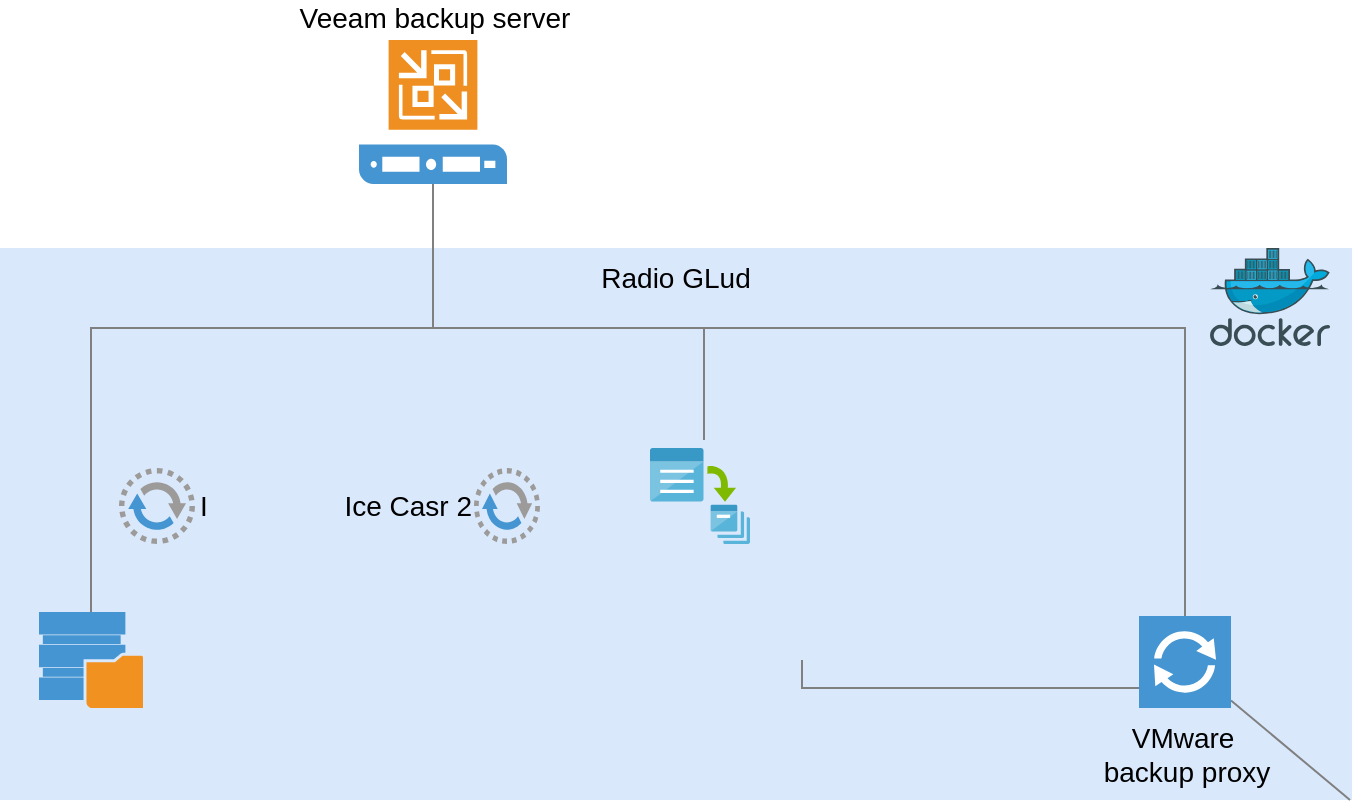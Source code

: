 <mxfile version="12.0.3" type="github" pages="1"><diagram id="LJ9GCu1q_jfeKExx5jGc" name="Page-1"><mxGraphModel dx="1108" dy="456" grid="1" gridSize="10" guides="1" tooltips="1" connect="1" arrows="1" fold="1" page="1" pageScale="1" pageWidth="827" pageHeight="1169" math="0" shadow="0"><root><mxCell id="0"/><mxCell id="1" parent="0"/><mxCell id="rFnclxpmzX3LGfzMvB-0-1" value="Radio GLud" style="whiteSpace=wrap;html=1;fillColor=#dae8fc;fontSize=14;strokeColor=none;verticalAlign=top;" vertex="1" parent="1"><mxGeometry x="95" y="244" width="676" height="276" as="geometry"/></mxCell><mxCell id="rFnclxpmzX3LGfzMvB-0-2" style="edgeStyle=orthogonalEdgeStyle;rounded=0;html=1;startSize=10;endSize=10;jettySize=auto;orthogonalLoop=1;fontSize=14;endArrow=none;endFill=0;strokeColor=#808080;" edge="1" parent="1" source="rFnclxpmzX3LGfzMvB-0-4"><mxGeometry relative="1" as="geometry"><Array as="points"><mxPoint x="311.5" y="284"/><mxPoint x="446.5" y="284"/></Array><mxPoint x="447" y="340" as="targetPoint"/></mxGeometry></mxCell><mxCell id="rFnclxpmzX3LGfzMvB-0-3" style="edgeStyle=orthogonalEdgeStyle;rounded=0;html=1;startSize=10;endSize=10;jettySize=auto;orthogonalLoop=1;fontSize=14;endArrow=none;endFill=0;strokeColor=#808080;" edge="1" parent="1" source="rFnclxpmzX3LGfzMvB-0-4" target="rFnclxpmzX3LGfzMvB-0-10"><mxGeometry relative="1" as="geometry"><Array as="points"><mxPoint x="311.5" y="284"/><mxPoint x="687.5" y="284"/></Array></mxGeometry></mxCell><mxCell id="rFnclxpmzX3LGfzMvB-0-4" value="Veeam backup server" style="shadow=0;dashed=0;html=1;strokeColor=none;fillColor=#4495D1;labelPosition=center;verticalLabelPosition=top;verticalAlign=bottom;shape=mxgraph.veeam.2d.veeam_backup_and_replication_server;fontSize=14;align=center;" vertex="1" parent="1"><mxGeometry x="274.5" y="140" width="74" height="72" as="geometry"/></mxCell><mxCell id="rFnclxpmzX3LGfzMvB-0-5" style="edgeStyle=orthogonalEdgeStyle;rounded=0;html=1;startSize=10;endSize=10;jettySize=auto;orthogonalLoop=1;fontSize=14;endArrow=none;endFill=0;strokeColor=#808080;" edge="1" parent="1" source="rFnclxpmzX3LGfzMvB-0-6" target="rFnclxpmzX3LGfzMvB-0-4"><mxGeometry relative="1" as="geometry"><mxPoint x="294.5" y="244" as="targetPoint"/><Array as="points"><mxPoint x="140.5" y="284"/><mxPoint x="311.5" y="284"/></Array></mxGeometry></mxCell><mxCell id="rFnclxpmzX3LGfzMvB-0-6" value="" style="shadow=0;dashed=0;html=1;strokeColor=none;fillColor=#4495D1;labelPosition=center;verticalLabelPosition=bottom;verticalAlign=top;shape=mxgraph.veeam.2d.backup_repository;fontSize=14;" vertex="1" parent="1"><mxGeometry x="114.5" y="426" width="52" height="48" as="geometry"/></mxCell><mxCell id="rFnclxpmzX3LGfzMvB-0-8" style="rounded=0;html=1;startSize=10;endSize=10;jettySize=auto;orthogonalLoop=1;fontSize=14;endArrow=none;endFill=0;strokeColor=#808080;" edge="1" parent="1" source="rFnclxpmzX3LGfzMvB-0-10"><mxGeometry relative="1" as="geometry"><mxPoint x="770" y="520" as="targetPoint"/></mxGeometry></mxCell><mxCell id="rFnclxpmzX3LGfzMvB-0-9" style="edgeStyle=elbowEdgeStyle;rounded=0;elbow=vertical;html=1;startSize=10;endArrow=none;endFill=0;endSize=10;jettySize=auto;orthogonalLoop=1;strokeColor=#808080;fontSize=14;entryX=0.841;entryY=0.917;entryPerimeter=0;" edge="1" parent="1" source="rFnclxpmzX3LGfzMvB-0-10"><mxGeometry relative="1" as="geometry"><mxPoint x="496" y="450" as="targetPoint"/><Array as="points"><mxPoint x="586.5" y="464"/></Array></mxGeometry></mxCell><mxCell id="rFnclxpmzX3LGfzMvB-0-10" value="VMware&amp;nbsp;&lt;div&gt;backup&amp;nbsp;&lt;span&gt;proxy&lt;/span&gt;&lt;/div&gt;" style="shadow=0;dashed=0;html=1;strokeColor=none;fillColor=#4495D1;labelPosition=center;verticalLabelPosition=bottom;verticalAlign=top;shape=mxgraph.veeam.2d.proxy;fontSize=14;" vertex="1" parent="1"><mxGeometry x="664.5" y="428" width="46" height="46" as="geometry"/></mxCell><mxCell id="rFnclxpmzX3LGfzMvB-0-11" value="I" style="shadow=0;dashed=0;html=1;strokeColor=none;fillColor=#4495D1;labelPosition=right;verticalLabelPosition=middle;verticalAlign=middle;shape=mxgraph.veeam.2d.data_mover;fontSize=14;align=left;" vertex="1" parent="1"><mxGeometry x="154.5" y="354" width="38" height="38" as="geometry"/></mxCell><mxCell id="rFnclxpmzX3LGfzMvB-0-12" value="Ice Casr 2" style="shadow=0;dashed=0;html=1;strokeColor=none;fillColor=#4495D1;labelPosition=left;verticalLabelPosition=middle;verticalAlign=middle;shape=mxgraph.veeam.2d.data_mover;fontSize=14;align=right;" vertex="1" parent="1"><mxGeometry x="332" y="354" width="33" height="38" as="geometry"/></mxCell><mxCell id="rFnclxpmzX3LGfzMvB-0-17" value="" style="aspect=fixed;html=1;points=[];align=center;image;fontSize=12;image=img/lib/mscae/Docker.svg;" vertex="1" parent="1"><mxGeometry x="700" y="244" width="60" height="49" as="geometry"/></mxCell><mxCell id="rFnclxpmzX3LGfzMvB-0-18" value="" style="aspect=fixed;html=1;points=[];align=center;image;fontSize=12;image=img/lib/mscae/Batch_Accounts.svg;" vertex="1" parent="1"><mxGeometry x="420" y="344" width="50" height="48" as="geometry"/></mxCell></root></mxGraphModel></diagram></mxfile>